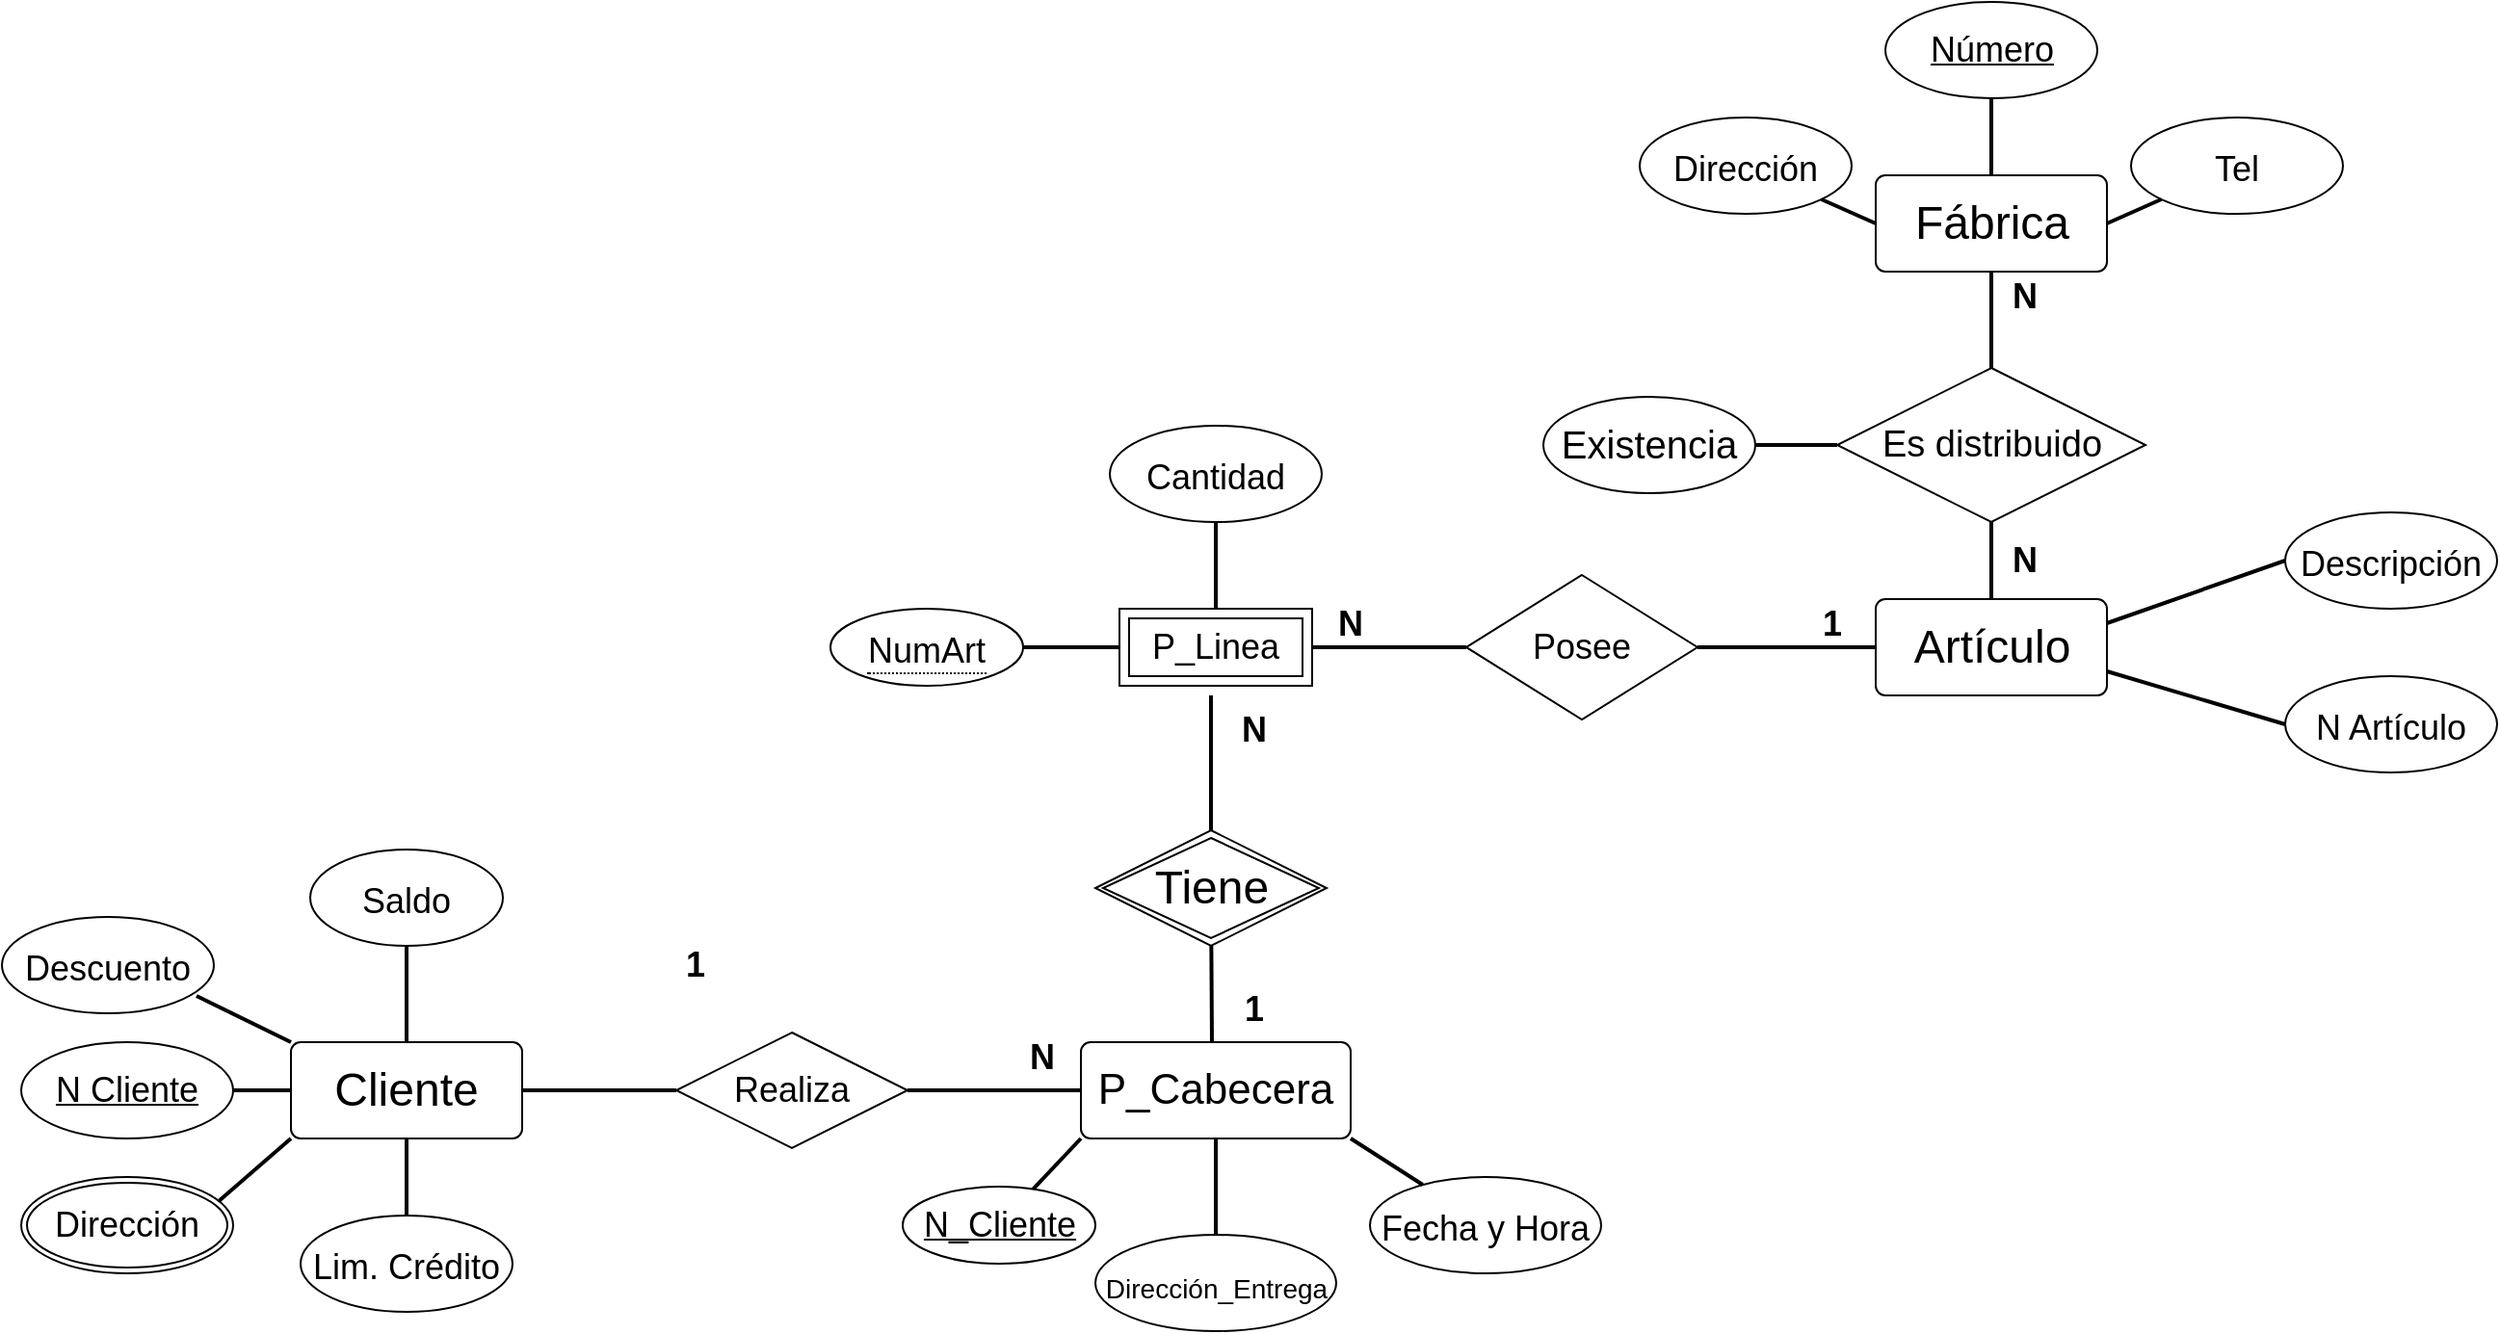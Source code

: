 <mxfile version="20.2.6" type="github">
  <diagram id="R2lEEEUBdFMjLlhIrx00" name="Page-1">
    <mxGraphModel dx="1673" dy="896" grid="1" gridSize="10" guides="1" tooltips="1" connect="1" arrows="1" fold="1" page="1" pageScale="1" pageWidth="850" pageHeight="1100" math="0" shadow="0" extFonts="Permanent Marker^https://fonts.googleapis.com/css?family=Permanent+Marker">
      <root>
        <mxCell id="0" />
        <mxCell id="1" parent="0" />
        <mxCell id="2Isd-Rkr8zCXRkjtD1xP-28" value="&lt;font style=&quot;font-size: 24px;&quot;&gt;Cliente&lt;/font&gt;" style="rounded=1;arcSize=10;whiteSpace=wrap;html=1;align=center;fontSize=18;" parent="1" vertex="1">
          <mxGeometry x="240" y="690" width="120" height="50" as="geometry" />
        </mxCell>
        <mxCell id="2Isd-Rkr8zCXRkjtD1xP-29" value="&lt;font style=&quot;font-size: 24px;&quot;&gt;Artículo&lt;/font&gt;" style="rounded=1;arcSize=10;whiteSpace=wrap;html=1;align=center;fontSize=18;" parent="1" vertex="1">
          <mxGeometry x="1062.5" y="460" width="120" height="50" as="geometry" />
        </mxCell>
        <mxCell id="2Isd-Rkr8zCXRkjtD1xP-31" value="&lt;span style=&quot;font-size: 18px;&quot;&gt;Saldo&lt;/span&gt;" style="ellipse;whiteSpace=wrap;html=1;align=center;fontSize=24;" parent="1" vertex="1">
          <mxGeometry x="250" y="590" width="100" height="50" as="geometry" />
        </mxCell>
        <mxCell id="2Isd-Rkr8zCXRkjtD1xP-34" value="&lt;span style=&quot;font-size: 18px;&quot;&gt;Lim. Crédito&lt;/span&gt;" style="ellipse;whiteSpace=wrap;html=1;align=center;fontSize=24;" parent="1" vertex="1">
          <mxGeometry x="245" y="780" width="110" height="50" as="geometry" />
        </mxCell>
        <mxCell id="2Isd-Rkr8zCXRkjtD1xP-35" value="&lt;span style=&quot;font-size: 18px;&quot;&gt;Descuento&lt;/span&gt;" style="ellipse;whiteSpace=wrap;html=1;align=center;fontSize=24;" parent="1" vertex="1">
          <mxGeometry x="90" y="625" width="110" height="50" as="geometry" />
        </mxCell>
        <mxCell id="2Isd-Rkr8zCXRkjtD1xP-39" value="&lt;span style=&quot;font-size: 18px;&quot;&gt;Cantidad&lt;/span&gt;" style="ellipse;whiteSpace=wrap;html=1;align=center;fontSize=24;" parent="1" vertex="1">
          <mxGeometry x="665" y="370" width="110" height="50" as="geometry" />
        </mxCell>
        <mxCell id="2Isd-Rkr8zCXRkjtD1xP-41" value="&lt;font style=&quot;font-size: 14px;&quot;&gt;Dirección_Entrega&lt;/font&gt;" style="ellipse;whiteSpace=wrap;html=1;align=center;fontSize=24;" parent="1" vertex="1">
          <mxGeometry x="657.5" y="790" width="125" height="50" as="geometry" />
        </mxCell>
        <mxCell id="2Isd-Rkr8zCXRkjtD1xP-42" value="&lt;span style=&quot;font-size: 18px;&quot;&gt;Fecha y Hora&lt;/span&gt;" style="ellipse;whiteSpace=wrap;html=1;align=center;fontSize=24;" parent="1" vertex="1">
          <mxGeometry x="800" y="760" width="120" height="50" as="geometry" />
        </mxCell>
        <mxCell id="2Isd-Rkr8zCXRkjtD1xP-44" value="&lt;span style=&quot;font-size: 18px;&quot;&gt;Descripción&lt;/span&gt;" style="ellipse;whiteSpace=wrap;html=1;align=center;fontSize=24;" parent="1" vertex="1">
          <mxGeometry x="1275" y="415" width="110" height="50" as="geometry" />
        </mxCell>
        <mxCell id="2Isd-Rkr8zCXRkjtD1xP-45" value="&lt;span style=&quot;font-size: 18px;&quot;&gt;N Artículo&lt;/span&gt;" style="ellipse;whiteSpace=wrap;html=1;align=center;fontSize=24;" parent="1" vertex="1">
          <mxGeometry x="1275" y="500" width="110" height="50" as="geometry" />
        </mxCell>
        <mxCell id="2Isd-Rkr8zCXRkjtD1xP-47" value="&lt;span style=&quot;font-size: 18px;&quot;&gt;Dirección&lt;/span&gt;" style="ellipse;whiteSpace=wrap;html=1;align=center;fontSize=24;" parent="1" vertex="1">
          <mxGeometry x="940" y="210" width="110" height="50" as="geometry" />
        </mxCell>
        <mxCell id="2Isd-Rkr8zCXRkjtD1xP-49" value="&lt;span style=&quot;font-size: 18px;&quot;&gt;Tel&lt;/span&gt;" style="ellipse;whiteSpace=wrap;html=1;align=center;fontSize=24;" parent="1" vertex="1">
          <mxGeometry x="1195" y="210" width="110" height="50" as="geometry" />
        </mxCell>
        <mxCell id="2Isd-Rkr8zCXRkjtD1xP-54" value="N Cliente" style="ellipse;whiteSpace=wrap;html=1;align=center;fontStyle=4;fontSize=18;" parent="1" vertex="1">
          <mxGeometry x="100" y="690" width="110" height="50" as="geometry" />
        </mxCell>
        <mxCell id="2Isd-Rkr8zCXRkjtD1xP-55" value="Número" style="ellipse;whiteSpace=wrap;html=1;align=center;fontStyle=4;fontSize=18;" parent="1" vertex="1">
          <mxGeometry x="1067.5" y="150" width="110" height="50" as="geometry" />
        </mxCell>
        <mxCell id="2Isd-Rkr8zCXRkjtD1xP-59" value="" style="endArrow=none;html=1;rounded=0;fontSize=18;exitX=1;exitY=0.5;exitDx=0;exitDy=0;strokeWidth=2;" parent="1" source="2Isd-Rkr8zCXRkjtD1xP-54" target="2Isd-Rkr8zCXRkjtD1xP-28" edge="1">
          <mxGeometry width="50" height="50" relative="1" as="geometry">
            <mxPoint x="200" y="720" as="sourcePoint" />
            <mxPoint x="250" y="670" as="targetPoint" />
          </mxGeometry>
        </mxCell>
        <mxCell id="2Isd-Rkr8zCXRkjtD1xP-60" value="" style="endArrow=none;html=1;rounded=0;fontSize=18;strokeWidth=2;exitX=0.935;exitY=0.245;exitDx=0;exitDy=0;entryX=0;entryY=1;entryDx=0;entryDy=0;exitPerimeter=0;" parent="1" source="2Isd-Rkr8zCXRkjtD1xP-81" target="2Isd-Rkr8zCXRkjtD1xP-28" edge="1">
          <mxGeometry width="50" height="50" relative="1" as="geometry">
            <mxPoint x="140" y="785" as="sourcePoint" />
            <mxPoint x="240" y="730" as="targetPoint" />
          </mxGeometry>
        </mxCell>
        <mxCell id="2Isd-Rkr8zCXRkjtD1xP-61" value="" style="endArrow=none;html=1;rounded=0;fontSize=18;strokeWidth=2;exitX=0.5;exitY=0;exitDx=0;exitDy=0;" parent="1" source="2Isd-Rkr8zCXRkjtD1xP-34" target="2Isd-Rkr8zCXRkjtD1xP-28" edge="1">
          <mxGeometry width="50" height="50" relative="1" as="geometry">
            <mxPoint x="150" y="795" as="sourcePoint" />
            <mxPoint x="240" y="757.5" as="targetPoint" />
          </mxGeometry>
        </mxCell>
        <mxCell id="2Isd-Rkr8zCXRkjtD1xP-62" value="" style="endArrow=none;html=1;rounded=0;fontSize=18;exitX=0.918;exitY=0.82;exitDx=0;exitDy=0;strokeWidth=2;exitPerimeter=0;entryX=0;entryY=0;entryDx=0;entryDy=0;" parent="1" source="2Isd-Rkr8zCXRkjtD1xP-35" target="2Isd-Rkr8zCXRkjtD1xP-28" edge="1">
          <mxGeometry width="50" height="50" relative="1" as="geometry">
            <mxPoint x="160" y="710" as="sourcePoint" />
            <mxPoint x="240" y="730" as="targetPoint" />
            <Array as="points" />
          </mxGeometry>
        </mxCell>
        <mxCell id="2Isd-Rkr8zCXRkjtD1xP-64" value="" style="endArrow=none;html=1;rounded=0;fontSize=18;strokeWidth=2;entryX=0.5;entryY=0;entryDx=0;entryDy=0;" parent="1" source="2Isd-Rkr8zCXRkjtD1xP-31" target="2Isd-Rkr8zCXRkjtD1xP-28" edge="1">
          <mxGeometry width="50" height="50" relative="1" as="geometry">
            <mxPoint x="280.98" y="546" as="sourcePoint" />
            <mxPoint x="360" y="620" as="targetPoint" />
            <Array as="points" />
          </mxGeometry>
        </mxCell>
        <mxCell id="2Isd-Rkr8zCXRkjtD1xP-65" value="" style="endArrow=none;html=1;rounded=0;fontSize=18;strokeWidth=2;" parent="1" source="pDBv5ggfNwZeKii--jkn-10" edge="1">
          <mxGeometry width="50" height="50" relative="1" as="geometry">
            <mxPoint x="720" y="630" as="sourcePoint" />
            <mxPoint x="718" y="690" as="targetPoint" />
          </mxGeometry>
        </mxCell>
        <mxCell id="2Isd-Rkr8zCXRkjtD1xP-66" value="" style="endArrow=none;html=1;rounded=0;fontSize=18;strokeWidth=2;entryX=0;entryY=1;entryDx=0;entryDy=0;" parent="1" source="pDBv5ggfNwZeKii--jkn-21" target="pDBv5ggfNwZeKii--jkn-7" edge="1">
          <mxGeometry width="50" height="50" relative="1" as="geometry">
            <mxPoint x="620" y="780" as="sourcePoint" />
            <mxPoint x="654.896" y="732.678" as="targetPoint" />
          </mxGeometry>
        </mxCell>
        <mxCell id="2Isd-Rkr8zCXRkjtD1xP-67" value="" style="endArrow=none;html=1;rounded=0;fontSize=18;strokeWidth=2;entryX=0.5;entryY=1;entryDx=0;entryDy=0;" parent="1" source="2Isd-Rkr8zCXRkjtD1xP-41" target="pDBv5ggfNwZeKii--jkn-7" edge="1">
          <mxGeometry width="50" height="50" relative="1" as="geometry">
            <mxPoint x="680" y="790" as="sourcePoint" />
            <mxPoint x="715.694" y="739.999" as="targetPoint" />
          </mxGeometry>
        </mxCell>
        <mxCell id="2Isd-Rkr8zCXRkjtD1xP-68" value="" style="endArrow=none;html=1;rounded=0;fontSize=18;strokeWidth=2;entryX=1;entryY=1;entryDx=0;entryDy=0;" parent="1" source="2Isd-Rkr8zCXRkjtD1xP-42" target="pDBv5ggfNwZeKii--jkn-7" edge="1">
          <mxGeometry width="50" height="50" relative="1" as="geometry">
            <mxPoint x="840" y="720" as="sourcePoint" />
            <mxPoint x="765.353" y="735.141" as="targetPoint" />
          </mxGeometry>
        </mxCell>
        <mxCell id="2Isd-Rkr8zCXRkjtD1xP-69" value="" style="endArrow=none;html=1;rounded=0;fontSize=18;strokeWidth=2;entryX=0.5;entryY=1;entryDx=0;entryDy=0;exitX=0.5;exitY=0;exitDx=0;exitDy=0;" parent="1" source="pDBv5ggfNwZeKii--jkn-10" edge="1">
          <mxGeometry width="50" height="50" relative="1" as="geometry">
            <mxPoint x="717.5" y="582.5" as="sourcePoint" />
            <mxPoint x="717.5" y="510" as="targetPoint" />
          </mxGeometry>
        </mxCell>
        <mxCell id="2Isd-Rkr8zCXRkjtD1xP-70" value="" style="endArrow=none;html=1;rounded=0;fontSize=18;strokeWidth=2;entryX=0;entryY=0.5;entryDx=0;entryDy=0;" parent="1" source="pDBv5ggfNwZeKii--jkn-12" target="pDBv5ggfNwZeKii--jkn-14" edge="1">
          <mxGeometry width="50" height="50" relative="1" as="geometry">
            <mxPoint x="624.58" y="458.198" as="sourcePoint" />
            <mxPoint x="657.5" y="485" as="targetPoint" />
          </mxGeometry>
        </mxCell>
        <mxCell id="2Isd-Rkr8zCXRkjtD1xP-71" value="" style="endArrow=none;html=1;rounded=0;fontSize=18;strokeWidth=2;entryX=0.5;entryY=1;entryDx=0;entryDy=0;exitX=0.5;exitY=0;exitDx=0;exitDy=0;" parent="1" source="pDBv5ggfNwZeKii--jkn-14" target="2Isd-Rkr8zCXRkjtD1xP-39" edge="1">
          <mxGeometry width="50" height="50" relative="1" as="geometry">
            <mxPoint x="777.5" y="485" as="sourcePoint" />
            <mxPoint x="800" y="470" as="targetPoint" />
          </mxGeometry>
        </mxCell>
        <mxCell id="2Isd-Rkr8zCXRkjtD1xP-74" value="" style="endArrow=none;html=1;rounded=0;fontSize=18;strokeWidth=2;exitX=0;exitY=0.5;exitDx=0;exitDy=0;" parent="1" source="2Isd-Rkr8zCXRkjtD1xP-90" target="2Isd-Rkr8zCXRkjtD1xP-47" edge="1">
          <mxGeometry width="50" height="50" relative="1" as="geometry">
            <mxPoint x="1269.462" y="320.268" as="sourcePoint" />
            <mxPoint x="1292.5" y="290" as="targetPoint" />
          </mxGeometry>
        </mxCell>
        <mxCell id="2Isd-Rkr8zCXRkjtD1xP-75" value="" style="endArrow=none;html=1;rounded=0;fontSize=18;strokeWidth=2;exitX=0.5;exitY=0;exitDx=0;exitDy=0;" parent="1" source="2Isd-Rkr8zCXRkjtD1xP-90" target="2Isd-Rkr8zCXRkjtD1xP-55" edge="1">
          <mxGeometry width="50" height="50" relative="1" as="geometry">
            <mxPoint x="1316.306" y="327.284" as="sourcePoint" />
            <mxPoint x="1342.5" y="280" as="targetPoint" />
          </mxGeometry>
        </mxCell>
        <mxCell id="2Isd-Rkr8zCXRkjtD1xP-76" value="" style="endArrow=none;html=1;rounded=0;fontSize=18;strokeWidth=2;exitX=1;exitY=0.5;exitDx=0;exitDy=0;" parent="1" source="2Isd-Rkr8zCXRkjtD1xP-90" target="2Isd-Rkr8zCXRkjtD1xP-49" edge="1">
          <mxGeometry width="50" height="50" relative="1" as="geometry">
            <mxPoint x="1332.5" y="345" as="sourcePoint" />
            <mxPoint x="1422.5" y="280" as="targetPoint" />
          </mxGeometry>
        </mxCell>
        <mxCell id="2Isd-Rkr8zCXRkjtD1xP-79" value="" style="endArrow=none;html=1;rounded=0;fontSize=18;strokeWidth=2;entryX=0;entryY=0.5;entryDx=0;entryDy=0;exitX=1;exitY=0.75;exitDx=0;exitDy=0;" parent="1" source="2Isd-Rkr8zCXRkjtD1xP-29" target="2Isd-Rkr8zCXRkjtD1xP-45" edge="1">
          <mxGeometry width="50" height="50" relative="1" as="geometry">
            <mxPoint x="1332.5" y="615" as="sourcePoint" />
            <mxPoint x="1382.5" y="565" as="targetPoint" />
          </mxGeometry>
        </mxCell>
        <mxCell id="2Isd-Rkr8zCXRkjtD1xP-80" value="" style="endArrow=none;html=1;rounded=0;fontSize=18;strokeWidth=2;entryX=0;entryY=0.5;entryDx=0;entryDy=0;exitX=1;exitY=0.25;exitDx=0;exitDy=0;" parent="1" source="2Isd-Rkr8zCXRkjtD1xP-29" target="2Isd-Rkr8zCXRkjtD1xP-44" edge="1">
          <mxGeometry width="50" height="50" relative="1" as="geometry">
            <mxPoint x="1180" y="470" as="sourcePoint" />
            <mxPoint x="1382.5" y="535" as="targetPoint" />
          </mxGeometry>
        </mxCell>
        <mxCell id="2Isd-Rkr8zCXRkjtD1xP-81" value="Dirección" style="ellipse;shape=doubleEllipse;margin=3;whiteSpace=wrap;html=1;align=center;fontSize=18;" parent="1" vertex="1">
          <mxGeometry x="100" y="760" width="110" height="50" as="geometry" />
        </mxCell>
        <mxCell id="2Isd-Rkr8zCXRkjtD1xP-83" value="&lt;font style=&quot;font-size: 19px;&quot;&gt;Es distribuido&lt;/font&gt;" style="shape=rhombus;perimeter=rhombusPerimeter;whiteSpace=wrap;html=1;align=center;fontSize=18;" parent="1" vertex="1">
          <mxGeometry x="1042.5" y="340" width="160" height="80" as="geometry" />
        </mxCell>
        <mxCell id="2Isd-Rkr8zCXRkjtD1xP-87" value="" style="endArrow=none;html=1;rounded=0;fontSize=18;strokeWidth=2;entryX=0.5;entryY=1;entryDx=0;entryDy=0;exitX=0.5;exitY=0;exitDx=0;exitDy=0;" parent="1" source="2Isd-Rkr8zCXRkjtD1xP-83" target="2Isd-Rkr8zCXRkjtD1xP-90" edge="1">
          <mxGeometry width="50" height="50" relative="1" as="geometry">
            <mxPoint x="1282.5" y="460" as="sourcePoint" />
            <mxPoint x="1277.5" y="370" as="targetPoint" />
          </mxGeometry>
        </mxCell>
        <mxCell id="2Isd-Rkr8zCXRkjtD1xP-88" value="" style="endArrow=none;html=1;rounded=0;fontSize=18;strokeWidth=2;exitX=0.5;exitY=0;exitDx=0;exitDy=0;entryX=0.5;entryY=1;entryDx=0;entryDy=0;" parent="1" source="2Isd-Rkr8zCXRkjtD1xP-29" target="2Isd-Rkr8zCXRkjtD1xP-83" edge="1">
          <mxGeometry width="50" height="50" relative="1" as="geometry">
            <mxPoint x="1252.5" y="570" as="sourcePoint" />
            <mxPoint x="1302.5" y="520" as="targetPoint" />
          </mxGeometry>
        </mxCell>
        <mxCell id="2Isd-Rkr8zCXRkjtD1xP-90" value="&lt;font style=&quot;font-size: 24px;&quot;&gt;Fábrica&lt;/font&gt;" style="rounded=1;arcSize=10;whiteSpace=wrap;html=1;align=center;fontSize=18;" parent="1" vertex="1">
          <mxGeometry x="1062.5" y="240" width="120" height="50" as="geometry" />
        </mxCell>
        <mxCell id="2Isd-Rkr8zCXRkjtD1xP-100" value="&lt;b&gt;N&lt;/b&gt;" style="text;html=1;strokeColor=none;fillColor=none;align=center;verticalAlign=middle;whiteSpace=wrap;rounded=0;fontSize=18;" parent="1" vertex="1">
          <mxGeometry x="620" y="685" width="20" height="25" as="geometry" />
        </mxCell>
        <mxCell id="2Isd-Rkr8zCXRkjtD1xP-101" value="" style="endArrow=none;html=1;rounded=0;fontSize=18;strokeWidth=2;exitX=1;exitY=0.5;exitDx=0;exitDy=0;entryX=0;entryY=0.5;entryDx=0;entryDy=0;" parent="1" source="2Isd-Rkr8zCXRkjtD1xP-28" target="pDBv5ggfNwZeKii--jkn-16" edge="1">
          <mxGeometry width="50" height="50" relative="1" as="geometry">
            <mxPoint x="450" y="610" as="sourcePoint" />
            <mxPoint x="645" y="610" as="targetPoint" />
          </mxGeometry>
        </mxCell>
        <mxCell id="2Isd-Rkr8zCXRkjtD1xP-103" value="&lt;b&gt;1&lt;/b&gt;" style="text;html=1;strokeColor=none;fillColor=none;align=center;verticalAlign=middle;whiteSpace=wrap;rounded=0;fontSize=18;" parent="1" vertex="1">
          <mxGeometry x="440" y="637.5" width="20" height="25" as="geometry" />
        </mxCell>
        <mxCell id="pDBv5ggfNwZeKii--jkn-7" value="&lt;font style=&quot;font-size: 22px;&quot;&gt;P_Cabecera&lt;/font&gt;" style="rounded=1;arcSize=10;whiteSpace=wrap;html=1;align=center;fontSize=18;" vertex="1" parent="1">
          <mxGeometry x="650" y="690" width="140" height="50" as="geometry" />
        </mxCell>
        <mxCell id="pDBv5ggfNwZeKii--jkn-10" value="&lt;font style=&quot;font-size: 24px;&quot;&gt;Tiene&lt;/font&gt;" style="shape=rhombus;double=1;perimeter=rhombusPerimeter;whiteSpace=wrap;html=1;align=center;" vertex="1" parent="1">
          <mxGeometry x="657.5" y="580" width="120" height="60" as="geometry" />
        </mxCell>
        <mxCell id="pDBv5ggfNwZeKii--jkn-12" value="&lt;span style=&quot;border-bottom: 1px dotted&quot;&gt;&lt;font style=&quot;font-size: 18px;&quot;&gt;NumArt&lt;/font&gt;&lt;/span&gt;" style="ellipse;whiteSpace=wrap;html=1;align=center;fontSize=24;" vertex="1" parent="1">
          <mxGeometry x="520" y="465" width="100" height="40" as="geometry" />
        </mxCell>
        <mxCell id="pDBv5ggfNwZeKii--jkn-14" value="P_Linea" style="shape=ext;margin=3;double=1;whiteSpace=wrap;html=1;align=center;fontSize=18;" vertex="1" parent="1">
          <mxGeometry x="670" y="465" width="100" height="40" as="geometry" />
        </mxCell>
        <mxCell id="pDBv5ggfNwZeKii--jkn-16" value="Realiza" style="shape=rhombus;perimeter=rhombusPerimeter;whiteSpace=wrap;html=1;align=center;fontSize=18;" vertex="1" parent="1">
          <mxGeometry x="440" y="685" width="120" height="60" as="geometry" />
        </mxCell>
        <mxCell id="pDBv5ggfNwZeKii--jkn-17" value="" style="endArrow=none;html=1;rounded=0;fontSize=18;strokeWidth=2;exitX=1;exitY=0.5;exitDx=0;exitDy=0;entryX=0;entryY=0.5;entryDx=0;entryDy=0;" edge="1" parent="1" source="pDBv5ggfNwZeKii--jkn-16" target="pDBv5ggfNwZeKii--jkn-7">
          <mxGeometry width="50" height="50" relative="1" as="geometry">
            <mxPoint x="460" y="620" as="sourcePoint" />
            <mxPoint x="480" y="700" as="targetPoint" />
            <Array as="points" />
          </mxGeometry>
        </mxCell>
        <mxCell id="pDBv5ggfNwZeKii--jkn-21" value="N_Cliente" style="ellipse;whiteSpace=wrap;html=1;align=center;fontStyle=4;fontSize=18;" vertex="1" parent="1">
          <mxGeometry x="557.5" y="765" width="100" height="40" as="geometry" />
        </mxCell>
        <mxCell id="pDBv5ggfNwZeKii--jkn-24" value="&lt;b&gt;1&lt;/b&gt;" style="text;html=1;strokeColor=none;fillColor=none;align=center;verticalAlign=middle;whiteSpace=wrap;rounded=0;fontSize=18;" vertex="1" parent="1">
          <mxGeometry x="730" y="660" width="20" height="25" as="geometry" />
        </mxCell>
        <mxCell id="pDBv5ggfNwZeKii--jkn-25" value="&lt;b&gt;N&lt;/b&gt;" style="text;html=1;strokeColor=none;fillColor=none;align=center;verticalAlign=middle;whiteSpace=wrap;rounded=0;fontSize=18;" vertex="1" parent="1">
          <mxGeometry x="730" y="515" width="20" height="25" as="geometry" />
        </mxCell>
        <mxCell id="pDBv5ggfNwZeKii--jkn-26" value="Posee" style="shape=rhombus;perimeter=rhombusPerimeter;whiteSpace=wrap;html=1;align=center;fontSize=18;" vertex="1" parent="1">
          <mxGeometry x="850" y="447.5" width="120" height="75" as="geometry" />
        </mxCell>
        <mxCell id="pDBv5ggfNwZeKii--jkn-27" value="" style="endArrow=none;html=1;rounded=0;fontSize=18;strokeWidth=2;exitX=0;exitY=0.5;exitDx=0;exitDy=0;entryX=1;entryY=0.5;entryDx=0;entryDy=0;" edge="1" parent="1" source="pDBv5ggfNwZeKii--jkn-26" target="pDBv5ggfNwZeKii--jkn-14">
          <mxGeometry width="50" height="50" relative="1" as="geometry">
            <mxPoint x="630.0" y="495" as="sourcePoint" />
            <mxPoint x="770" y="490" as="targetPoint" />
          </mxGeometry>
        </mxCell>
        <mxCell id="pDBv5ggfNwZeKii--jkn-30" value="" style="endArrow=none;html=1;rounded=0;fontSize=18;strokeWidth=2;entryX=1;entryY=0.5;entryDx=0;entryDy=0;exitX=0;exitY=0.5;exitDx=0;exitDy=0;" edge="1" parent="1" source="2Isd-Rkr8zCXRkjtD1xP-29" target="pDBv5ggfNwZeKii--jkn-26">
          <mxGeometry width="50" height="50" relative="1" as="geometry">
            <mxPoint x="1110" y="480.25" as="sourcePoint" />
            <mxPoint x="970" y="484.75" as="targetPoint" />
          </mxGeometry>
        </mxCell>
        <mxCell id="pDBv5ggfNwZeKii--jkn-31" value="&lt;b&gt;N&lt;/b&gt;" style="text;html=1;strokeColor=none;fillColor=none;align=center;verticalAlign=middle;whiteSpace=wrap;rounded=0;fontSize=18;" vertex="1" parent="1">
          <mxGeometry x="780" y="460" width="20" height="25" as="geometry" />
        </mxCell>
        <mxCell id="pDBv5ggfNwZeKii--jkn-32" value="&lt;b&gt;1&lt;/b&gt;" style="text;html=1;strokeColor=none;fillColor=none;align=center;verticalAlign=middle;whiteSpace=wrap;rounded=0;fontSize=18;" vertex="1" parent="1">
          <mxGeometry x="1030" y="460" width="20" height="25" as="geometry" />
        </mxCell>
        <mxCell id="pDBv5ggfNwZeKii--jkn-34" value="&lt;b&gt;N&lt;/b&gt;" style="text;html=1;strokeColor=none;fillColor=none;align=center;verticalAlign=middle;whiteSpace=wrap;rounded=0;fontSize=18;" vertex="1" parent="1">
          <mxGeometry x="1130" y="290" width="20" height="25" as="geometry" />
        </mxCell>
        <mxCell id="pDBv5ggfNwZeKii--jkn-35" value="&lt;b&gt;N&lt;/b&gt;" style="text;html=1;strokeColor=none;fillColor=none;align=center;verticalAlign=middle;whiteSpace=wrap;rounded=0;fontSize=18;" vertex="1" parent="1">
          <mxGeometry x="1130" y="427.5" width="20" height="25" as="geometry" />
        </mxCell>
        <mxCell id="pDBv5ggfNwZeKii--jkn-36" value="&lt;font style=&quot;font-size: 20px;&quot;&gt;Existencia&lt;/font&gt;" style="ellipse;whiteSpace=wrap;html=1;align=center;fontSize=19;" vertex="1" parent="1">
          <mxGeometry x="890" y="355" width="110" height="50" as="geometry" />
        </mxCell>
        <mxCell id="pDBv5ggfNwZeKii--jkn-38" value="" style="endArrow=none;html=1;rounded=0;fontSize=20;entryX=0;entryY=0.5;entryDx=0;entryDy=0;strokeWidth=2;" edge="1" parent="1" source="pDBv5ggfNwZeKii--jkn-36" target="2Isd-Rkr8zCXRkjtD1xP-83">
          <mxGeometry width="50" height="50" relative="1" as="geometry">
            <mxPoint x="990" y="400" as="sourcePoint" />
            <mxPoint x="1040" y="350" as="targetPoint" />
          </mxGeometry>
        </mxCell>
      </root>
    </mxGraphModel>
  </diagram>
</mxfile>
